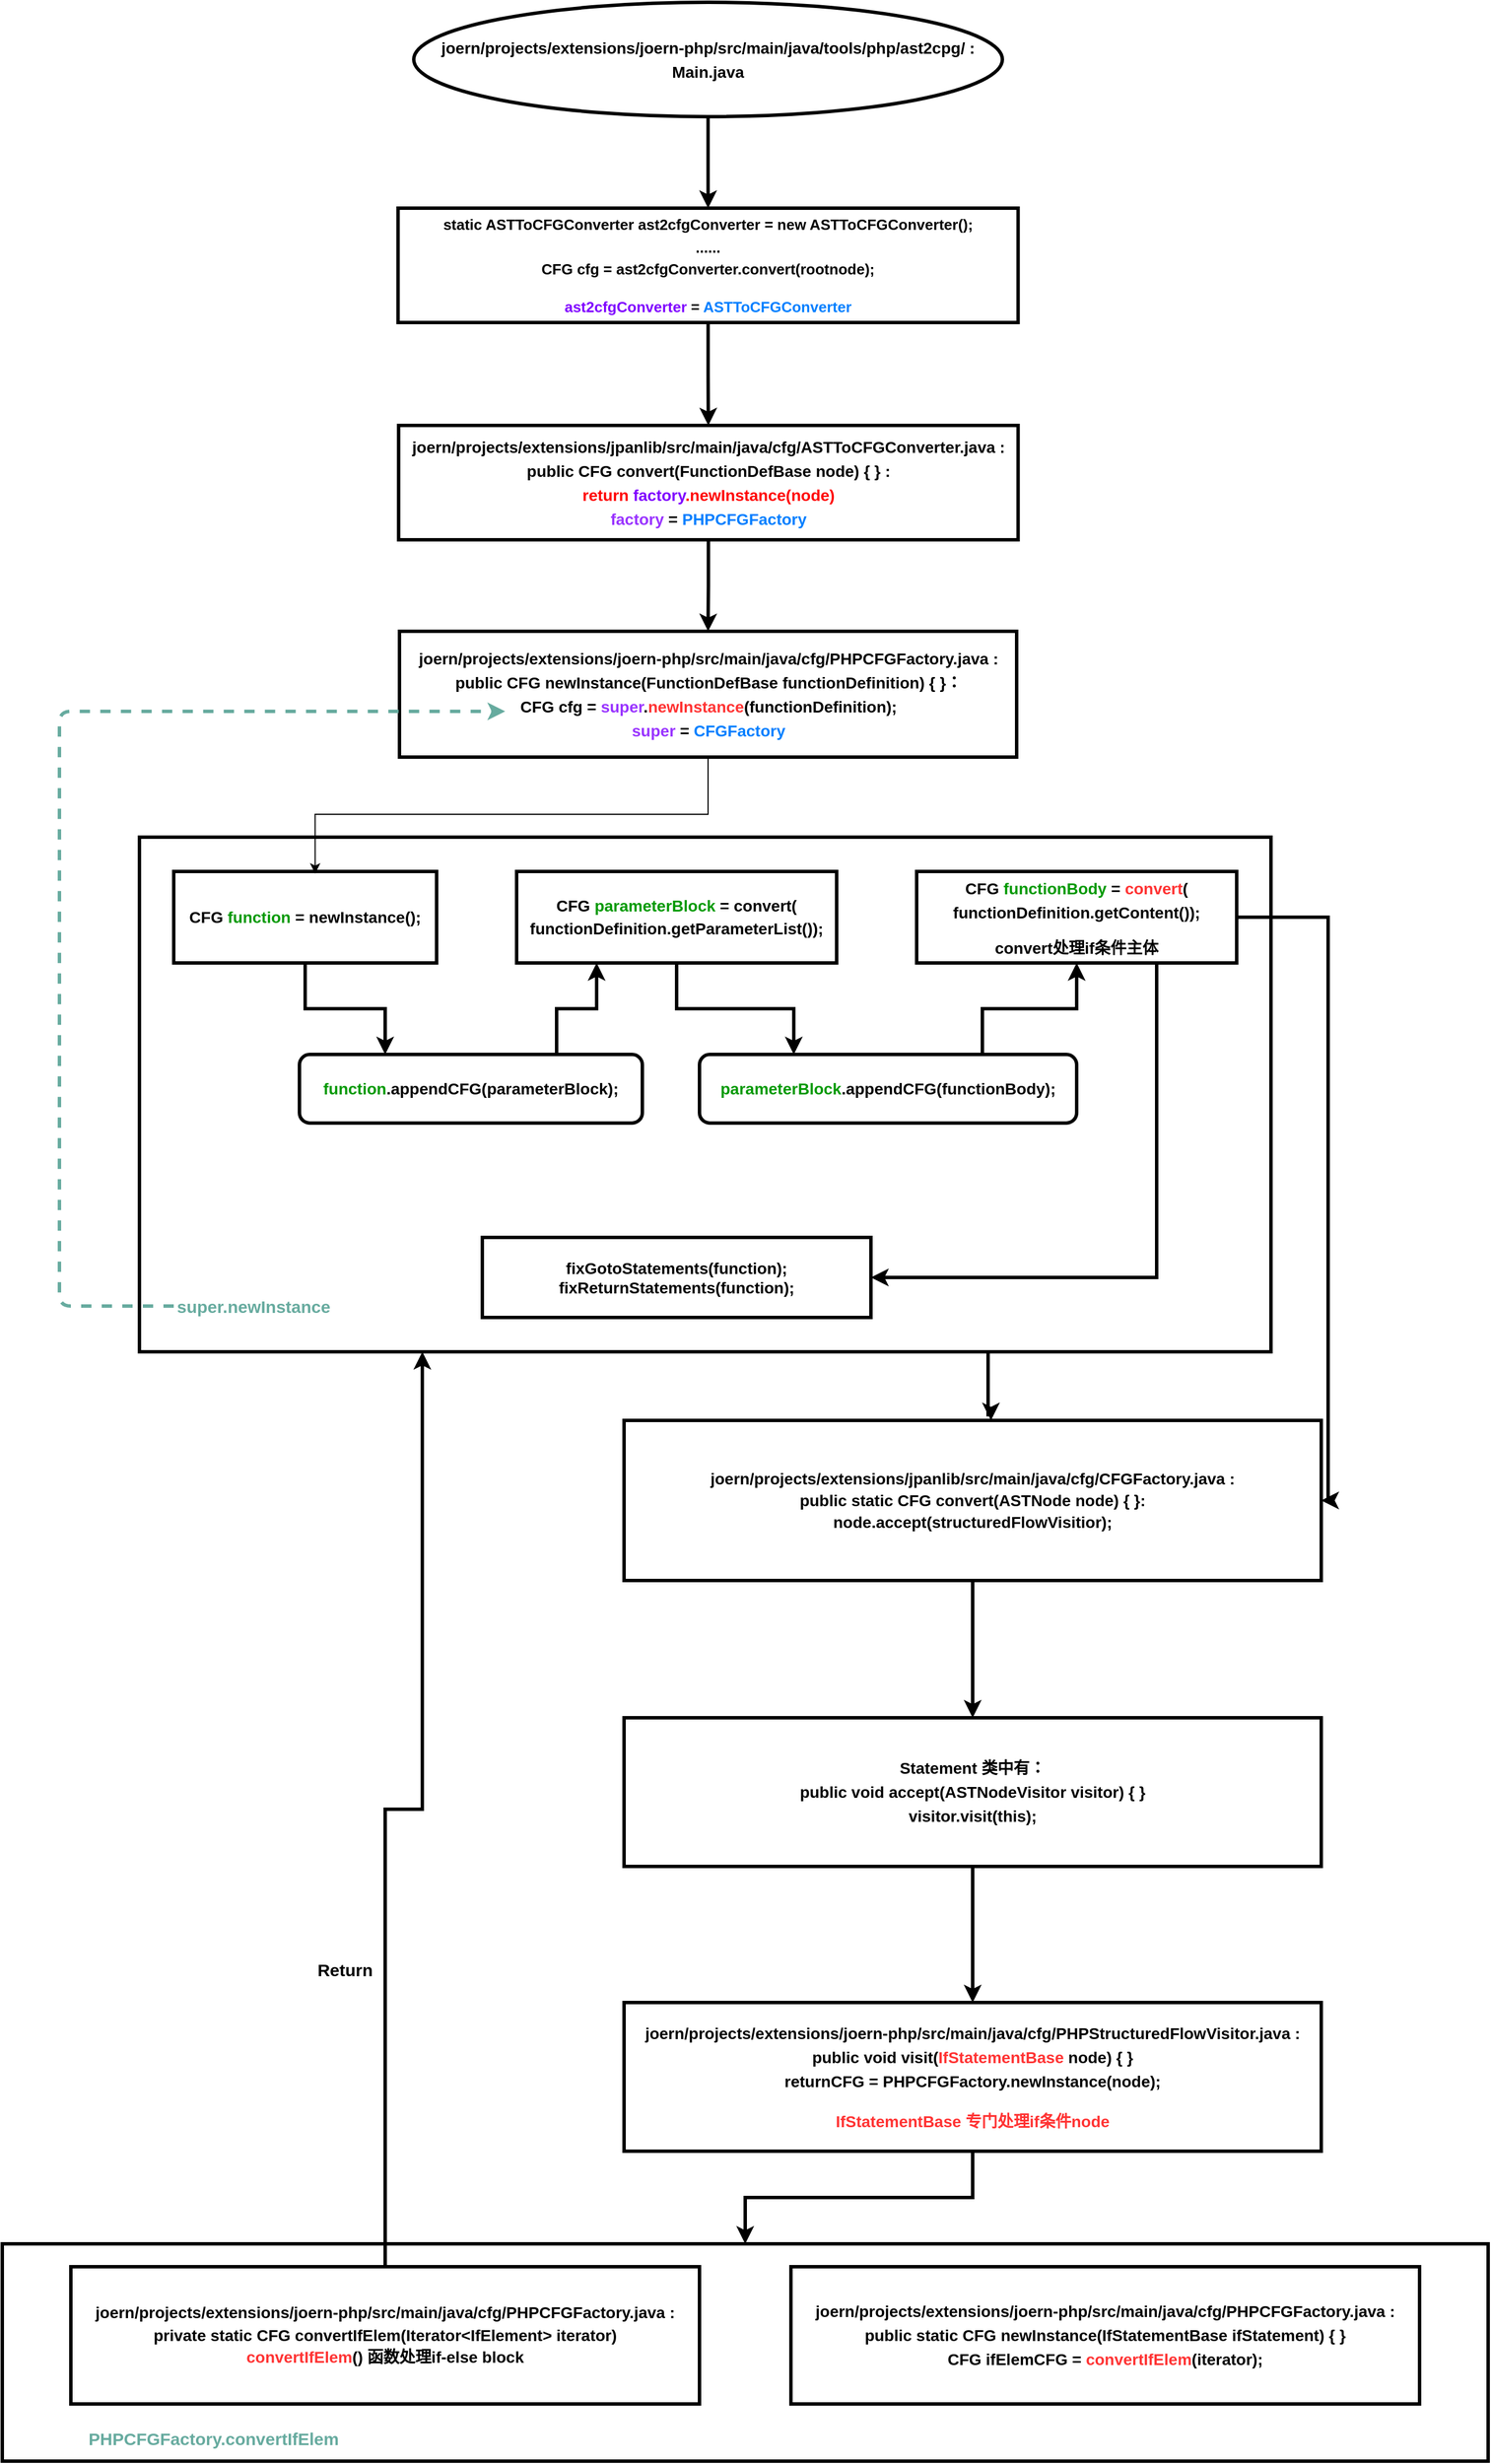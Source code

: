 <mxfile version="14.6.3" type="device"><diagram id="KJIwu_XJBfwc9zTKl2ai" name="Page-1"><mxGraphModel dx="1879" dy="1709" grid="1" gridSize="10" guides="1" tooltips="1" connect="1" arrows="1" fold="1" page="1" pageScale="1" pageWidth="827" pageHeight="1169" math="0" shadow="0"><root><mxCell id="0"/><mxCell id="1" parent="0"/><mxCell id="M4DntCh0I1lBdx6HStI4-28" value="" style="rounded=0;whiteSpace=wrap;html=1;strokeWidth=3;" vertex="1" parent="1"><mxGeometry x="-130" y="1900" width="1300" height="190" as="geometry"/></mxCell><mxCell id="M4DntCh0I1lBdx6HStI4-29" style="edgeStyle=orthogonalEdgeStyle;rounded=0;orthogonalLoop=1;jettySize=auto;html=1;entryX=0.5;entryY=0;entryDx=0;entryDy=0;strokeWidth=3;" edge="1" parent="1" source="M4DntCh0I1lBdx6HStI4-1" target="M4DntCh0I1lBdx6HStI4-4"><mxGeometry relative="1" as="geometry"/></mxCell><mxCell id="M4DntCh0I1lBdx6HStI4-1" value="&lt;p style=&quot;line-height: 150% ; font-size: 13px&quot;&gt;&lt;b&gt;static ASTToCFGConverter ast2cfgConverter = new ASTToCFGConverter();&lt;br&gt;......&lt;br&gt;CFG cfg = ast2cfgConverter.convert(rootnode);&lt;/b&gt;&lt;br&gt;&lt;/p&gt;&lt;p style=&quot;line-height: 150% ; font-size: 13px&quot;&gt;&lt;b&gt;&lt;font color=&quot;#7f00ff&quot;&gt;ast2cfgConverter &lt;/font&gt;= &lt;font color=&quot;#007fff&quot;&gt;ASTToCFGConverter&lt;/font&gt;&lt;/b&gt;&lt;/p&gt;" style="rounded=0;whiteSpace=wrap;html=1;strokeWidth=3;" vertex="1" parent="1"><mxGeometry x="216.25" y="120" width="542.5" height="100" as="geometry"/></mxCell><mxCell id="M4DntCh0I1lBdx6HStI4-3" style="edgeStyle=orthogonalEdgeStyle;rounded=0;orthogonalLoop=1;jettySize=auto;html=1;strokeWidth=3;" edge="1" parent="1" source="M4DntCh0I1lBdx6HStI4-2" target="M4DntCh0I1lBdx6HStI4-1"><mxGeometry relative="1" as="geometry"/></mxCell><mxCell id="M4DntCh0I1lBdx6HStI4-2" value="&lt;b style=&quot;font-size: 14px ; line-height: 150%&quot;&gt;joern/projects/extensions/joern-php/src/main/java/tools/php/ast2cpg/ :&lt;br&gt;Main.java&lt;br&gt;&lt;/b&gt;" style="ellipse;whiteSpace=wrap;html=1;strokeWidth=3;" vertex="1" parent="1"><mxGeometry x="230" y="-60" width="515" height="100" as="geometry"/></mxCell><mxCell id="M4DntCh0I1lBdx6HStI4-31" style="edgeStyle=orthogonalEdgeStyle;rounded=0;orthogonalLoop=1;jettySize=auto;html=1;strokeWidth=3;" edge="1" parent="1" source="M4DntCh0I1lBdx6HStI4-4" target="M4DntCh0I1lBdx6HStI4-5"><mxGeometry relative="1" as="geometry"/></mxCell><mxCell id="M4DntCh0I1lBdx6HStI4-4" value="&lt;font style=&quot;font-size: 14px&quot;&gt;&lt;b style=&quot;line-height: 150%&quot;&gt;joern/projects/extensions/jpanlib/src/main/java/cfg/ASTToCFGConverter.java :&lt;br&gt;public CFG convert(FunctionDefBase node) { } :&lt;br&gt;&lt;font color=&quot;#ff0000&quot;&gt;return &lt;/font&gt;&lt;font color=&quot;#7f00ff&quot;&gt;factory&lt;/font&gt;&lt;font color=&quot;#ff0000&quot;&gt;.newInstance(node)&lt;/font&gt;&lt;br&gt;&lt;font color=&quot;#9933ff&quot;&gt;factory &lt;/font&gt;= &lt;font color=&quot;#007fff&quot;&gt;PHPCFGFactory&lt;/font&gt;&lt;/b&gt;&lt;/font&gt;" style="rounded=0;whiteSpace=wrap;html=1;strokeWidth=3;" vertex="1" parent="1"><mxGeometry x="216.75" y="310" width="542" height="100" as="geometry"/></mxCell><mxCell id="M4DntCh0I1lBdx6HStI4-5" value="&lt;p style=&quot;line-height: 150% ; font-size: 14px&quot;&gt;&lt;b&gt;joern/projects/extensions/joern-php/src/main/java/cfg/PHPCFGFactory.java :&lt;br&gt;public CFG newInstance(FunctionDefBase functionDefinition) { }：&lt;br&gt;CFG cfg = &lt;font color=&quot;#9933ff&quot;&gt;super&lt;/font&gt;.&lt;font color=&quot;#ff3333&quot;&gt;newInstance&lt;/font&gt;(functionDefinition);&lt;br&gt;&lt;font color=&quot;#9933ff&quot;&gt;super &lt;/font&gt;= &lt;font color=&quot;#007fff&quot;&gt;CFGFactory&lt;/font&gt;&lt;/b&gt;&lt;br&gt;&lt;/p&gt;" style="rounded=0;whiteSpace=wrap;html=1;strokeWidth=3;" vertex="1" parent="1"><mxGeometry x="217.5" y="490" width="540" height="110" as="geometry"/></mxCell><mxCell id="M4DntCh0I1lBdx6HStI4-32" style="edgeStyle=orthogonalEdgeStyle;rounded=0;orthogonalLoop=1;jettySize=auto;html=1;exitX=0.75;exitY=1;exitDx=0;exitDy=0;strokeWidth=3;" edge="1" parent="1" source="M4DntCh0I1lBdx6HStI4-6" target="M4DntCh0I1lBdx6HStI4-21"><mxGeometry relative="1" as="geometry"><Array as="points"><mxPoint x="733" y="1175"/><mxPoint x="735" y="1175"/></Array></mxGeometry></mxCell><mxCell id="M4DntCh0I1lBdx6HStI4-6" value="" style="rounded=0;whiteSpace=wrap;html=1;strokeWidth=3;" vertex="1" parent="1"><mxGeometry x="-10" y="670" width="990" height="450" as="geometry"/></mxCell><mxCell id="M4DntCh0I1lBdx6HStI4-16" style="edgeStyle=orthogonalEdgeStyle;rounded=0;orthogonalLoop=1;jettySize=auto;html=1;entryX=0.25;entryY=0;entryDx=0;entryDy=0;strokeWidth=3;" edge="1" parent="1" source="M4DntCh0I1lBdx6HStI4-7" target="M4DntCh0I1lBdx6HStI4-15"><mxGeometry relative="1" as="geometry"/></mxCell><mxCell id="M4DntCh0I1lBdx6HStI4-7" value="&lt;b&gt;&lt;font style=&quot;font-size: 14px&quot;&gt;CFG &lt;font color=&quot;#009900&quot;&gt;function &lt;/font&gt;= newInstance();&lt;/font&gt;&lt;/b&gt;" style="rounded=0;whiteSpace=wrap;html=1;strokeWidth=3;" vertex="1" parent="1"><mxGeometry x="20" y="700" width="230" height="80" as="geometry"/></mxCell><mxCell id="M4DntCh0I1lBdx6HStI4-13" style="edgeStyle=orthogonalEdgeStyle;rounded=0;orthogonalLoop=1;jettySize=auto;html=1;entryX=0.25;entryY=0;entryDx=0;entryDy=0;strokeWidth=3;" edge="1" parent="1" source="M4DntCh0I1lBdx6HStI4-8" target="M4DntCh0I1lBdx6HStI4-12"><mxGeometry relative="1" as="geometry"/></mxCell><mxCell id="M4DntCh0I1lBdx6HStI4-8" value="&lt;p style=&quot;line-height: 140% ; font-size: 14px&quot;&gt;&lt;b&gt;CFG &lt;font color=&quot;#009900&quot;&gt;parameterBlock &lt;/font&gt;= convert( functionDefinition.getParameterList());&lt;/b&gt;&lt;/p&gt;" style="rounded=0;whiteSpace=wrap;html=1;strokeWidth=3;" vertex="1" parent="1"><mxGeometry x="320" y="700" width="280" height="80" as="geometry"/></mxCell><mxCell id="M4DntCh0I1lBdx6HStI4-19" style="edgeStyle=orthogonalEdgeStyle;rounded=0;orthogonalLoop=1;jettySize=auto;html=1;exitX=0.75;exitY=1;exitDx=0;exitDy=0;entryX=1;entryY=0.5;entryDx=0;entryDy=0;strokeWidth=3;" edge="1" parent="1" source="M4DntCh0I1lBdx6HStI4-11" target="M4DntCh0I1lBdx6HStI4-18"><mxGeometry relative="1" as="geometry"/></mxCell><mxCell id="M4DntCh0I1lBdx6HStI4-27" style="edgeStyle=orthogonalEdgeStyle;rounded=0;orthogonalLoop=1;jettySize=auto;html=1;strokeWidth=3;" edge="1" parent="1" source="M4DntCh0I1lBdx6HStI4-11" target="M4DntCh0I1lBdx6HStI4-21"><mxGeometry relative="1" as="geometry"><Array as="points"><mxPoint x="1030" y="740"/></Array></mxGeometry></mxCell><mxCell id="M4DntCh0I1lBdx6HStI4-11" value="&lt;p style=&quot;line-height: 140%&quot;&gt;&lt;span style=&quot;font-size: 14px ; line-height: 150%&quot;&gt;&lt;b&gt;CFG &lt;font color=&quot;#009900&quot;&gt;functionBody &lt;/font&gt;= &lt;font color=&quot;#ff3333&quot;&gt;convert&lt;/font&gt;( functionDefinition.getContent());&lt;/b&gt;&lt;/span&gt;&lt;br&gt;&lt;/p&gt;&lt;p style=&quot;line-height: 140%&quot;&gt;&lt;span style=&quot;font-size: 14px&quot;&gt;&lt;b&gt;convert处理if条件主体&lt;/b&gt;&lt;/span&gt;&lt;/p&gt;" style="rounded=0;whiteSpace=wrap;html=1;strokeWidth=3;" vertex="1" parent="1"><mxGeometry x="670" y="700" width="280" height="80" as="geometry"/></mxCell><mxCell id="M4DntCh0I1lBdx6HStI4-14" style="edgeStyle=orthogonalEdgeStyle;rounded=0;orthogonalLoop=1;jettySize=auto;html=1;exitX=0.75;exitY=0;exitDx=0;exitDy=0;strokeWidth=3;" edge="1" parent="1" source="M4DntCh0I1lBdx6HStI4-12" target="M4DntCh0I1lBdx6HStI4-11"><mxGeometry relative="1" as="geometry"/></mxCell><mxCell id="M4DntCh0I1lBdx6HStI4-12" value="&lt;b&gt;&lt;font style=&quot;font-size: 14px&quot;&gt;&lt;font color=&quot;#009900&quot;&gt;parameterBlock&lt;/font&gt;.appendCFG(functionBody);&lt;/font&gt;&lt;/b&gt;" style="rounded=1;whiteSpace=wrap;html=1;strokeWidth=3;" vertex="1" parent="1"><mxGeometry x="480" y="860" width="330" height="60" as="geometry"/></mxCell><mxCell id="M4DntCh0I1lBdx6HStI4-17" style="edgeStyle=orthogonalEdgeStyle;rounded=0;orthogonalLoop=1;jettySize=auto;html=1;exitX=0.75;exitY=0;exitDx=0;exitDy=0;entryX=0.25;entryY=1;entryDx=0;entryDy=0;strokeWidth=3;" edge="1" parent="1" source="M4DntCh0I1lBdx6HStI4-15" target="M4DntCh0I1lBdx6HStI4-8"><mxGeometry relative="1" as="geometry"/></mxCell><mxCell id="M4DntCh0I1lBdx6HStI4-15" value="&lt;b&gt;&lt;font style=&quot;font-size: 14px&quot;&gt;&lt;font color=&quot;#009900&quot;&gt;function&lt;/font&gt;.appendCFG(parameterBlock);&lt;/font&gt;&lt;/b&gt;" style="rounded=1;whiteSpace=wrap;html=1;strokeWidth=3;" vertex="1" parent="1"><mxGeometry x="130" y="860" width="300" height="60" as="geometry"/></mxCell><mxCell id="M4DntCh0I1lBdx6HStI4-18" value="&lt;p style=&quot;line-height: 140%&quot;&gt;&lt;/p&gt;&lt;div style=&quot;font-size: 14px&quot;&gt;&lt;b&gt;&lt;font style=&quot;font-size: 14px&quot;&gt;fixGotoStatements(function);&lt;/font&gt;&lt;/b&gt;&lt;/div&gt;&lt;div style=&quot;font-size: 14px&quot;&gt;&lt;b&gt;&lt;font style=&quot;font-size: 14px&quot;&gt;&#9;&#9;&#9;fixReturnStatements(function);&lt;/font&gt;&lt;/b&gt;&lt;/div&gt;&lt;p&gt;&lt;/p&gt;" style="rounded=0;whiteSpace=wrap;html=1;strokeWidth=3;" vertex="1" parent="1"><mxGeometry x="290" y="1020" width="340" height="70" as="geometry"/></mxCell><mxCell id="M4DntCh0I1lBdx6HStI4-33" style="edgeStyle=orthogonalEdgeStyle;rounded=0;orthogonalLoop=1;jettySize=auto;html=1;strokeWidth=3;" edge="1" parent="1" source="M4DntCh0I1lBdx6HStI4-21" target="M4DntCh0I1lBdx6HStI4-22"><mxGeometry relative="1" as="geometry"/></mxCell><mxCell id="M4DntCh0I1lBdx6HStI4-21" value="&lt;font style=&quot;line-height: 150%&quot;&gt;&lt;span style=&quot;font-size: 14px&quot;&gt;&lt;b&gt;joern/projects/extensions/jpanlib/src/main/java/cfg/CFGFactory.java :&lt;/b&gt;&lt;/span&gt;&lt;br&gt;&lt;span style=&quot;font-size: 14px&quot;&gt;&lt;b&gt;public static CFG convert(ASTNode node) { }:&lt;br&gt;&lt;/b&gt;&lt;/span&gt;&lt;b&gt;&lt;font style=&quot;font-size: 14px&quot;&gt;node.accept(structuredFlowVisitior);&lt;/font&gt;&lt;/b&gt;&lt;br&gt;&lt;/font&gt;" style="rounded=0;whiteSpace=wrap;html=1;strokeWidth=3;" vertex="1" parent="1"><mxGeometry x="414" y="1180" width="610" height="140" as="geometry"/></mxCell><mxCell id="M4DntCh0I1lBdx6HStI4-34" style="edgeStyle=orthogonalEdgeStyle;rounded=0;orthogonalLoop=1;jettySize=auto;html=1;entryX=0.5;entryY=0;entryDx=0;entryDy=0;strokeWidth=3;" edge="1" parent="1" source="M4DntCh0I1lBdx6HStI4-22" target="M4DntCh0I1lBdx6HStI4-23"><mxGeometry relative="1" as="geometry"/></mxCell><mxCell id="M4DntCh0I1lBdx6HStI4-22" value="&lt;font style=&quot;font-size: 14px&quot;&gt;&lt;b style=&quot;line-height: 150%&quot;&gt;Statement 类中有：&lt;br&gt;public void accept(ASTNodeVisitor visitor) { }&lt;br&gt;visitor.visit(this);&lt;/b&gt;&lt;/font&gt;" style="rounded=0;whiteSpace=wrap;html=1;strokeWidth=3;" vertex="1" parent="1"><mxGeometry x="414" y="1440" width="610" height="130" as="geometry"/></mxCell><mxCell id="M4DntCh0I1lBdx6HStI4-35" style="edgeStyle=orthogonalEdgeStyle;rounded=0;orthogonalLoop=1;jettySize=auto;html=1;strokeWidth=3;" edge="1" parent="1" source="M4DntCh0I1lBdx6HStI4-23" target="M4DntCh0I1lBdx6HStI4-28"><mxGeometry relative="1" as="geometry"/></mxCell><mxCell id="M4DntCh0I1lBdx6HStI4-23" value="&lt;p style=&quot;line-height: 140% ; font-size: 14px&quot;&gt;&lt;b style=&quot;line-height: 150%&quot;&gt;joern/projects/extensions/joern-php/src/main/java/cfg/PHPStructuredFlowVisitor.java :&lt;br&gt;public void visit(&lt;font color=&quot;#ff3333&quot;&gt;IfStatementBase &lt;/font&gt;node) { }&lt;br&gt;returnCFG = PHPCFGFactory.newInstance(node);&lt;/b&gt;&lt;/p&gt;&lt;p style=&quot;line-height: 140% ; font-size: 14px&quot;&gt;&lt;b style=&quot;line-height: 150%&quot;&gt;&lt;b style=&quot;line-height: 21px&quot;&gt;&lt;font color=&quot;#ff3333&quot;&gt;IfStatementBase 专门处理if条件node&lt;/font&gt;&lt;/b&gt;&lt;br&gt;&lt;/b&gt;&lt;/p&gt;" style="rounded=0;whiteSpace=wrap;html=1;strokeWidth=3;" vertex="1" parent="1"><mxGeometry x="414" y="1689" width="610" height="130" as="geometry"/></mxCell><mxCell id="M4DntCh0I1lBdx6HStI4-24" value="&lt;b style=&quot;font-size: 14px ; line-height: 150%&quot;&gt;joern/projects/extensions/joern-php/src/main/java/cfg/PHPCFGFactory.java :&lt;br&gt;public static CFG newInstance(IfStatementBase ifStatement) { }&lt;br&gt;CFG ifElemCFG = &lt;font color=&quot;#ff3333&quot;&gt;convertIfElem&lt;/font&gt;(iterator);&lt;/b&gt;" style="rounded=0;whiteSpace=wrap;html=1;strokeWidth=3;" vertex="1" parent="1"><mxGeometry x="560" y="1920" width="550" height="120" as="geometry"/></mxCell><mxCell id="M4DntCh0I1lBdx6HStI4-36" style="edgeStyle=orthogonalEdgeStyle;rounded=0;orthogonalLoop=1;jettySize=auto;html=1;entryX=0.25;entryY=1;entryDx=0;entryDy=0;strokeWidth=3;" edge="1" parent="1" source="M4DntCh0I1lBdx6HStI4-26" target="M4DntCh0I1lBdx6HStI4-6"><mxGeometry relative="1" as="geometry"/></mxCell><mxCell id="M4DntCh0I1lBdx6HStI4-26" value="&lt;p style=&quot;line-height: 140% ; font-size: 14px&quot;&gt;&lt;b&gt;joern/projects/extensions/joern-php/src/main/java/cfg/PHPCFGFactory.java :&lt;br&gt;private static CFG convertIfElem(Iterator&amp;lt;IfElement&amp;gt; iterator)&lt;br&gt;&lt;font color=&quot;#ff3333&quot;&gt;convertIfElem&lt;/font&gt;() 函数处理if-else block&lt;/b&gt;&lt;br&gt;&lt;/p&gt;" style="rounded=0;whiteSpace=wrap;html=1;strokeWidth=3;" vertex="1" parent="1"><mxGeometry x="-70" y="1920" width="550" height="120" as="geometry"/></mxCell><mxCell id="M4DntCh0I1lBdx6HStI4-20" style="edgeStyle=orthogonalEdgeStyle;rounded=0;orthogonalLoop=1;jettySize=auto;html=1;entryX=0.538;entryY=0.023;entryDx=0;entryDy=0;entryPerimeter=0;" edge="1" parent="1" source="M4DntCh0I1lBdx6HStI4-5" target="M4DntCh0I1lBdx6HStI4-7"><mxGeometry relative="1" as="geometry"><Array as="points"><mxPoint x="488" y="650"/><mxPoint x="144" y="650"/></Array></mxGeometry></mxCell><mxCell id="M4DntCh0I1lBdx6HStI4-37" value="&lt;font style=&quot;font-size: 15px&quot;&gt;&lt;b&gt;Return&lt;/b&gt;&lt;/font&gt;" style="text;html=1;strokeColor=none;fillColor=none;align=center;verticalAlign=middle;whiteSpace=wrap;rounded=0;" vertex="1" parent="1"><mxGeometry x="150" y="1650" width="40" height="20" as="geometry"/></mxCell><mxCell id="M4DntCh0I1lBdx6HStI4-38" value="&lt;b&gt;&lt;font style=&quot;font-size: 15px&quot; color=&quot;#67ab9f&quot;&gt;super.newInstance&lt;/font&gt;&lt;/b&gt;" style="text;html=1;strokeColor=none;fillColor=none;align=center;verticalAlign=middle;whiteSpace=wrap;rounded=0;" vertex="1" parent="1"><mxGeometry x="20" y="1070" width="140" height="20" as="geometry"/></mxCell><mxCell id="M4DntCh0I1lBdx6HStI4-40" value="" style="endArrow=classic;html=1;dashed=1;strokeWidth=3;strokeColor=#67AB9F;" edge="1" parent="1"><mxGeometry width="50" height="50" relative="1" as="geometry"><mxPoint x="20" y="1080" as="sourcePoint"/><mxPoint x="310" y="560" as="targetPoint"/><Array as="points"><mxPoint x="-80" y="1080"/><mxPoint x="-80" y="560"/></Array></mxGeometry></mxCell><mxCell id="M4DntCh0I1lBdx6HStI4-41" value="&lt;b&gt;&lt;font style=&quot;font-size: 15px&quot; color=&quot;#67ab9f&quot;&gt;PHPCFGFactory.convertIfElem&lt;/font&gt;&lt;/b&gt;" style="text;html=1;strokeColor=none;fillColor=none;align=center;verticalAlign=middle;whiteSpace=wrap;rounded=0;" vertex="1" parent="1"><mxGeometry x="-100" y="2060" width="310" height="20" as="geometry"/></mxCell></root></mxGraphModel></diagram></mxfile>